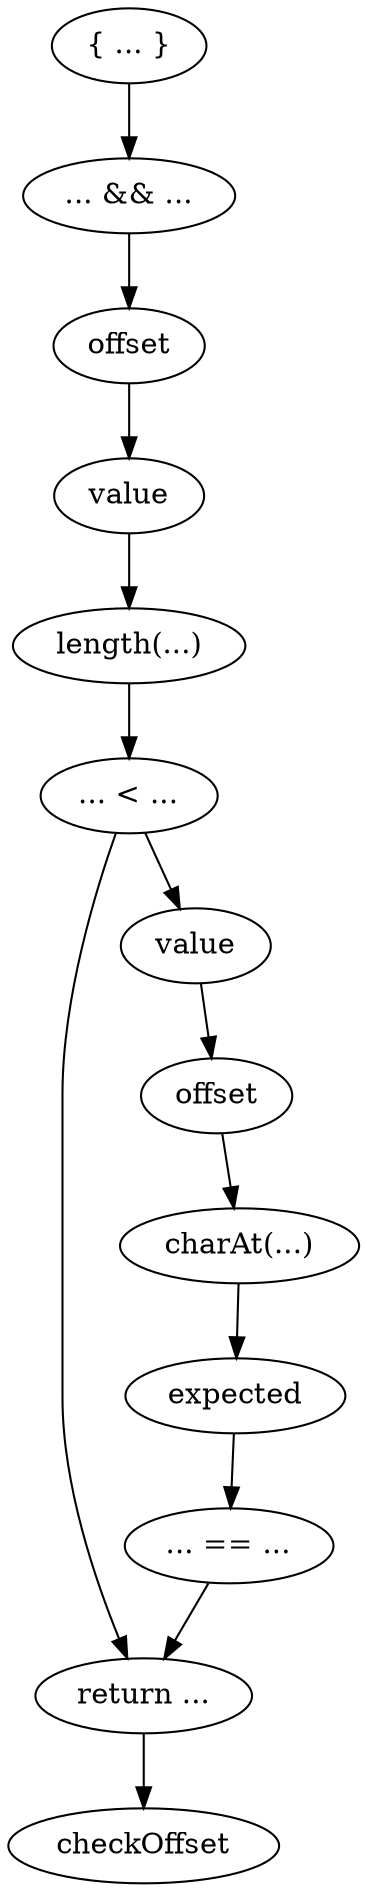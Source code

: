 digraph {
  compound=true;
  0[label="{ ... }"; ];
  1[label="... && ..."; ];
  2[label="return ..."; ];
  3[label="checkOffset"; ];
  4[label="offset"; ];
  5[label="... < ..."; ];
  6[label="value"; ];
  7[label="... == ..."; ];
  8[label="value"; ];
  9[label="length(...)"; ];
  10[label="charAt(...)"; ];
  11[label="expected"; ];
  12[label="offset"; ];
  0 -> 1[];
  1 -> 4[];
  2 -> 3[];
  4 -> 8[];
  5 -> 2[];
  5 -> 6[];
  6 -> 12[];
  7 -> 2[];
  8 -> 9[];
  9 -> 5[];
  10 -> 11[];
  11 -> 7[];
  12 -> 10[];
}
